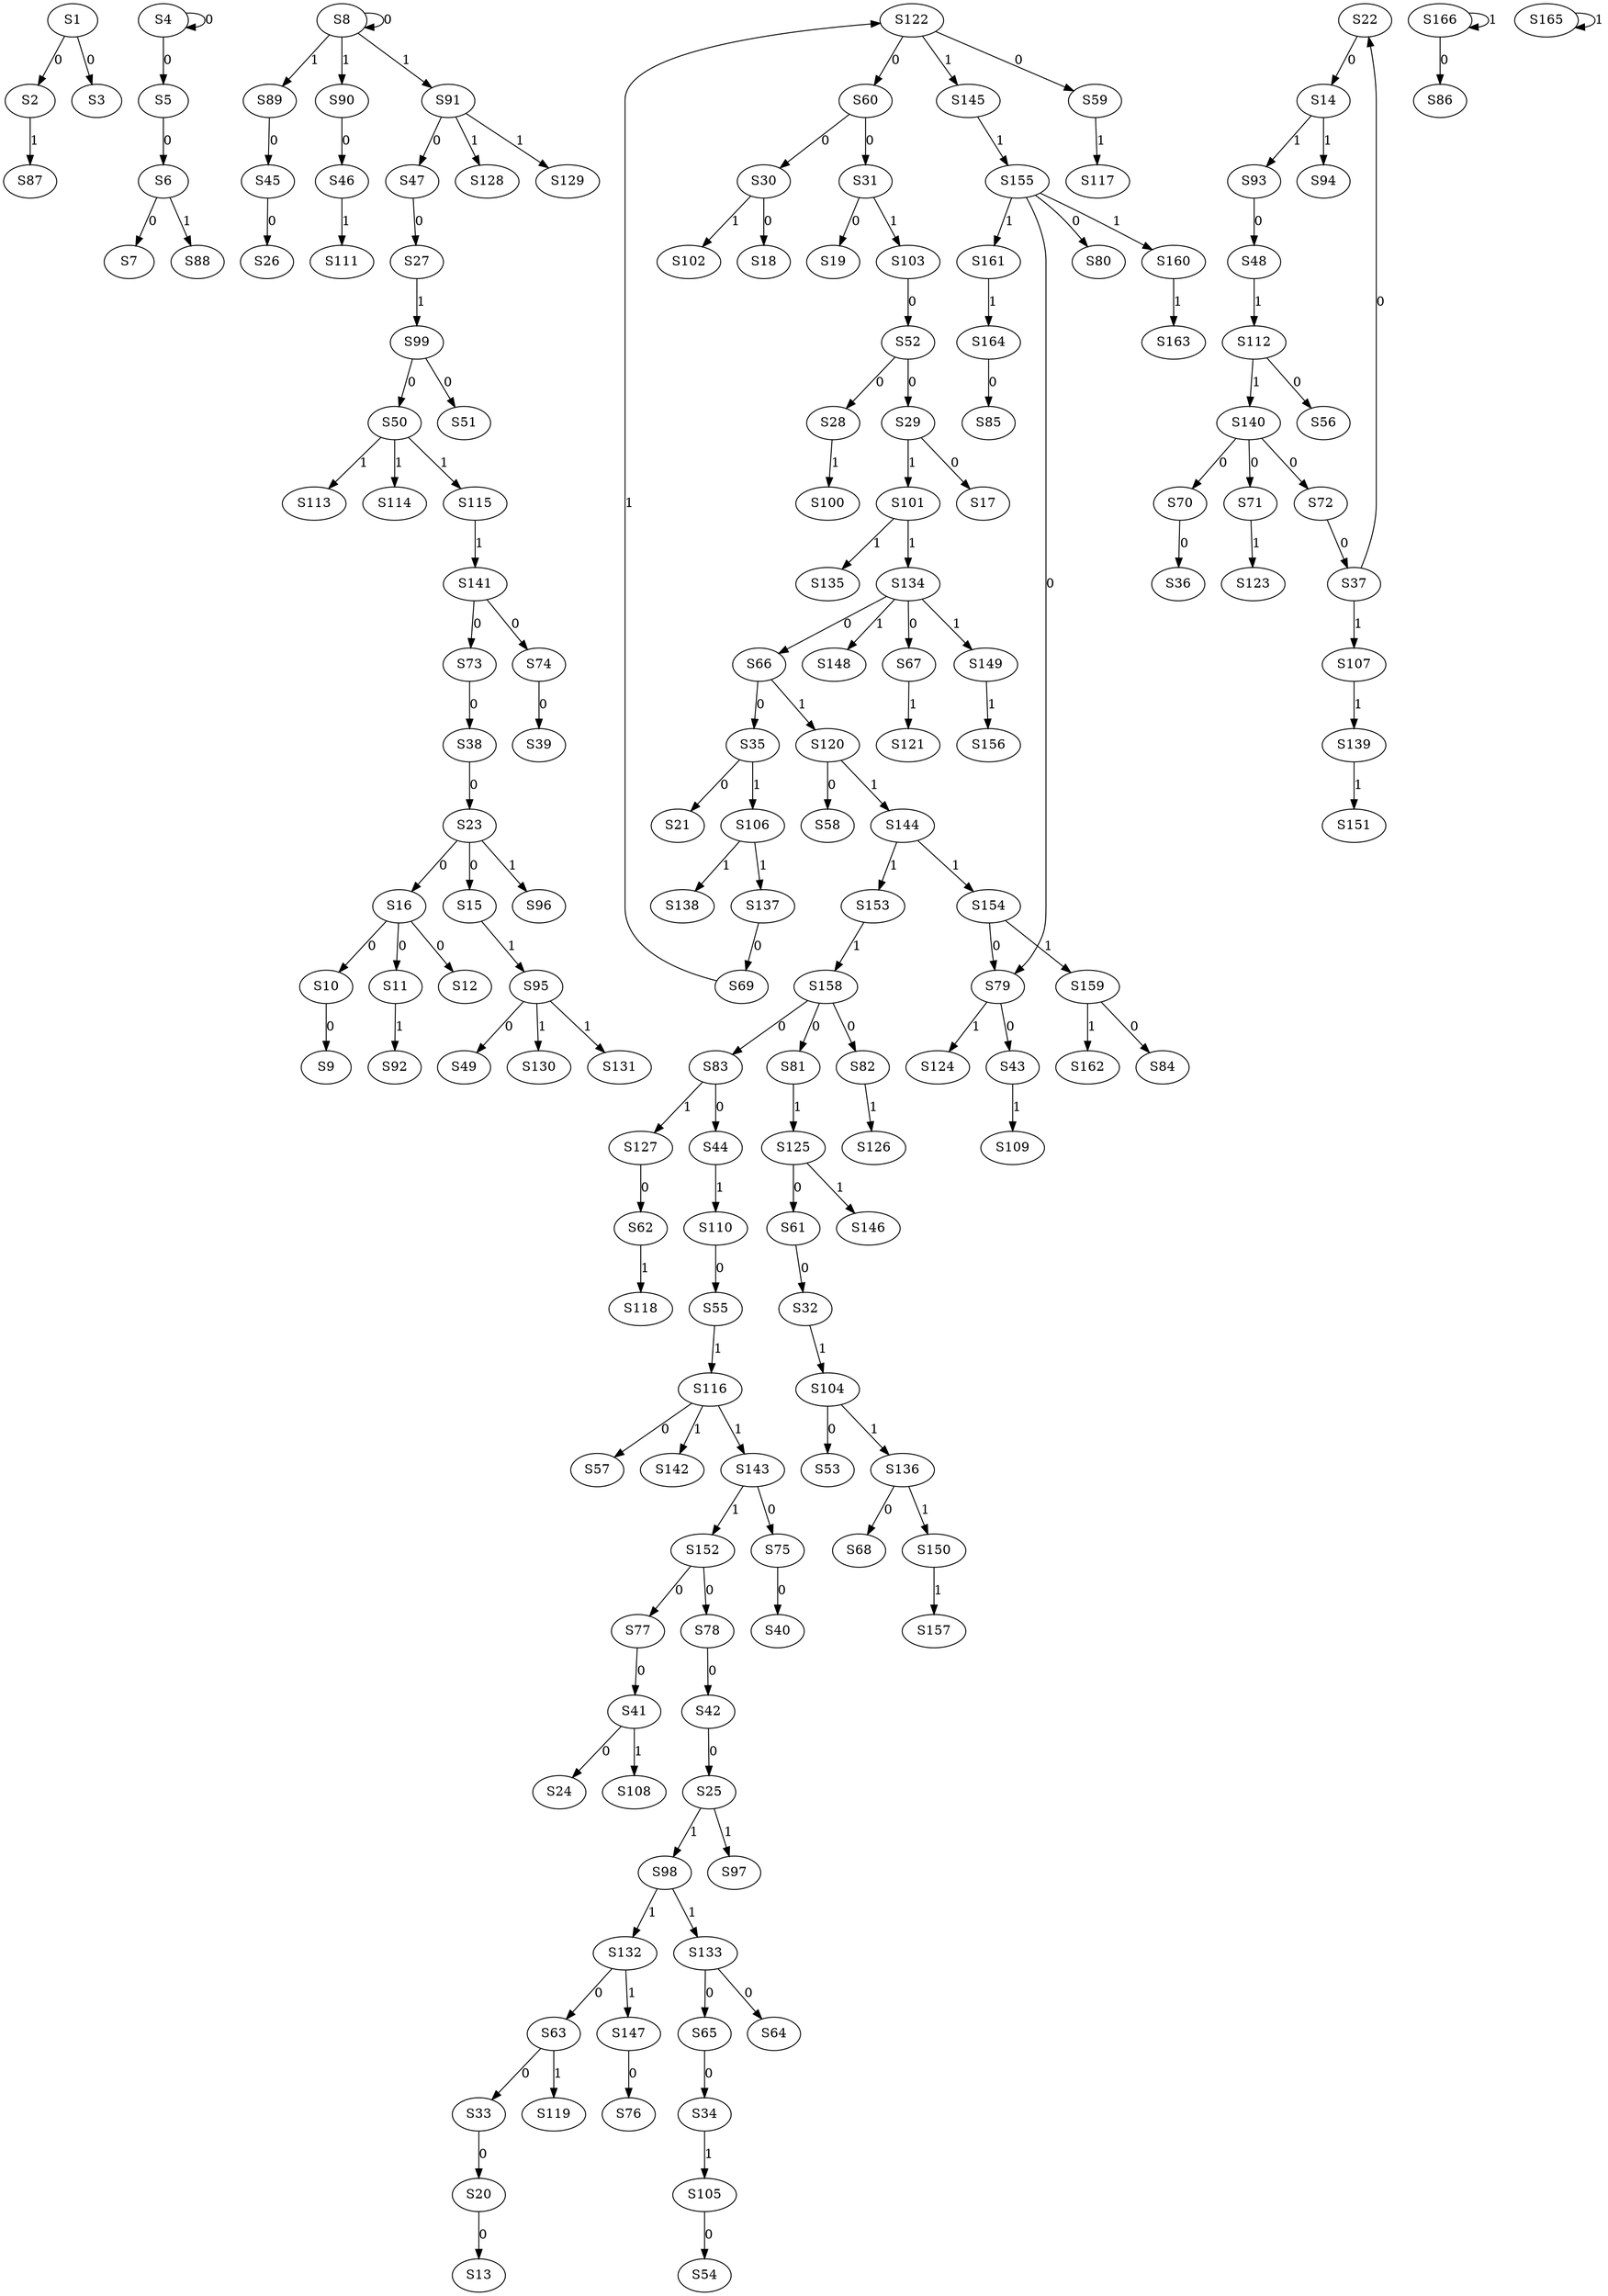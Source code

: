 strict digraph {
	S1 -> S2 [ label = 0 ];
	S1 -> S3 [ label = 0 ];
	S4 -> S4 [ label = 0 ];
	S4 -> S5 [ label = 0 ];
	S5 -> S6 [ label = 0 ];
	S6 -> S7 [ label = 0 ];
	S8 -> S8 [ label = 0 ];
	S10 -> S9 [ label = 0 ];
	S16 -> S10 [ label = 0 ];
	S16 -> S11 [ label = 0 ];
	S16 -> S12 [ label = 0 ];
	S20 -> S13 [ label = 0 ];
	S22 -> S14 [ label = 0 ];
	S23 -> S15 [ label = 0 ];
	S23 -> S16 [ label = 0 ];
	S29 -> S17 [ label = 0 ];
	S30 -> S18 [ label = 0 ];
	S31 -> S19 [ label = 0 ];
	S33 -> S20 [ label = 0 ];
	S35 -> S21 [ label = 0 ];
	S37 -> S22 [ label = 0 ];
	S38 -> S23 [ label = 0 ];
	S41 -> S24 [ label = 0 ];
	S42 -> S25 [ label = 0 ];
	S45 -> S26 [ label = 0 ];
	S47 -> S27 [ label = 0 ];
	S52 -> S28 [ label = 0 ];
	S52 -> S29 [ label = 0 ];
	S60 -> S30 [ label = 0 ];
	S60 -> S31 [ label = 0 ];
	S61 -> S32 [ label = 0 ];
	S63 -> S33 [ label = 0 ];
	S65 -> S34 [ label = 0 ];
	S66 -> S35 [ label = 0 ];
	S70 -> S36 [ label = 0 ];
	S72 -> S37 [ label = 0 ];
	S73 -> S38 [ label = 0 ];
	S74 -> S39 [ label = 0 ];
	S75 -> S40 [ label = 0 ];
	S77 -> S41 [ label = 0 ];
	S78 -> S42 [ label = 0 ];
	S79 -> S43 [ label = 0 ];
	S83 -> S44 [ label = 0 ];
	S89 -> S45 [ label = 0 ];
	S90 -> S46 [ label = 0 ];
	S91 -> S47 [ label = 0 ];
	S93 -> S48 [ label = 0 ];
	S95 -> S49 [ label = 0 ];
	S99 -> S50 [ label = 0 ];
	S99 -> S51 [ label = 0 ];
	S103 -> S52 [ label = 0 ];
	S104 -> S53 [ label = 0 ];
	S105 -> S54 [ label = 0 ];
	S110 -> S55 [ label = 0 ];
	S112 -> S56 [ label = 0 ];
	S116 -> S57 [ label = 0 ];
	S120 -> S58 [ label = 0 ];
	S122 -> S59 [ label = 0 ];
	S122 -> S60 [ label = 0 ];
	S125 -> S61 [ label = 0 ];
	S127 -> S62 [ label = 0 ];
	S132 -> S63 [ label = 0 ];
	S133 -> S64 [ label = 0 ];
	S133 -> S65 [ label = 0 ];
	S134 -> S66 [ label = 0 ];
	S134 -> S67 [ label = 0 ];
	S136 -> S68 [ label = 0 ];
	S137 -> S69 [ label = 0 ];
	S140 -> S70 [ label = 0 ];
	S140 -> S71 [ label = 0 ];
	S140 -> S72 [ label = 0 ];
	S141 -> S73 [ label = 0 ];
	S141 -> S74 [ label = 0 ];
	S143 -> S75 [ label = 0 ];
	S147 -> S76 [ label = 0 ];
	S152 -> S77 [ label = 0 ];
	S152 -> S78 [ label = 0 ];
	S154 -> S79 [ label = 0 ];
	S155 -> S80 [ label = 0 ];
	S158 -> S81 [ label = 0 ];
	S158 -> S82 [ label = 0 ];
	S158 -> S83 [ label = 0 ];
	S159 -> S84 [ label = 0 ];
	S164 -> S85 [ label = 0 ];
	S166 -> S86 [ label = 0 ];
	S2 -> S87 [ label = 1 ];
	S6 -> S88 [ label = 1 ];
	S8 -> S89 [ label = 1 ];
	S8 -> S90 [ label = 1 ];
	S8 -> S91 [ label = 1 ];
	S11 -> S92 [ label = 1 ];
	S14 -> S93 [ label = 1 ];
	S14 -> S94 [ label = 1 ];
	S15 -> S95 [ label = 1 ];
	S23 -> S96 [ label = 1 ];
	S25 -> S97 [ label = 1 ];
	S25 -> S98 [ label = 1 ];
	S27 -> S99 [ label = 1 ];
	S28 -> S100 [ label = 1 ];
	S29 -> S101 [ label = 1 ];
	S30 -> S102 [ label = 1 ];
	S31 -> S103 [ label = 1 ];
	S32 -> S104 [ label = 1 ];
	S34 -> S105 [ label = 1 ];
	S35 -> S106 [ label = 1 ];
	S37 -> S107 [ label = 1 ];
	S41 -> S108 [ label = 1 ];
	S43 -> S109 [ label = 1 ];
	S44 -> S110 [ label = 1 ];
	S46 -> S111 [ label = 1 ];
	S48 -> S112 [ label = 1 ];
	S50 -> S113 [ label = 1 ];
	S50 -> S114 [ label = 1 ];
	S50 -> S115 [ label = 1 ];
	S55 -> S116 [ label = 1 ];
	S59 -> S117 [ label = 1 ];
	S62 -> S118 [ label = 1 ];
	S63 -> S119 [ label = 1 ];
	S66 -> S120 [ label = 1 ];
	S67 -> S121 [ label = 1 ];
	S69 -> S122 [ label = 1 ];
	S71 -> S123 [ label = 1 ];
	S79 -> S124 [ label = 1 ];
	S81 -> S125 [ label = 1 ];
	S82 -> S126 [ label = 1 ];
	S83 -> S127 [ label = 1 ];
	S91 -> S128 [ label = 1 ];
	S91 -> S129 [ label = 1 ];
	S95 -> S130 [ label = 1 ];
	S95 -> S131 [ label = 1 ];
	S98 -> S132 [ label = 1 ];
	S98 -> S133 [ label = 1 ];
	S101 -> S134 [ label = 1 ];
	S101 -> S135 [ label = 1 ];
	S104 -> S136 [ label = 1 ];
	S106 -> S137 [ label = 1 ];
	S106 -> S138 [ label = 1 ];
	S107 -> S139 [ label = 1 ];
	S112 -> S140 [ label = 1 ];
	S115 -> S141 [ label = 1 ];
	S116 -> S142 [ label = 1 ];
	S116 -> S143 [ label = 1 ];
	S120 -> S144 [ label = 1 ];
	S122 -> S145 [ label = 1 ];
	S125 -> S146 [ label = 1 ];
	S132 -> S147 [ label = 1 ];
	S134 -> S148 [ label = 1 ];
	S134 -> S149 [ label = 1 ];
	S136 -> S150 [ label = 1 ];
	S139 -> S151 [ label = 1 ];
	S143 -> S152 [ label = 1 ];
	S144 -> S153 [ label = 1 ];
	S144 -> S154 [ label = 1 ];
	S145 -> S155 [ label = 1 ];
	S149 -> S156 [ label = 1 ];
	S150 -> S157 [ label = 1 ];
	S153 -> S158 [ label = 1 ];
	S154 -> S159 [ label = 1 ];
	S155 -> S160 [ label = 1 ];
	S155 -> S161 [ label = 1 ];
	S159 -> S162 [ label = 1 ];
	S160 -> S163 [ label = 1 ];
	S161 -> S164 [ label = 1 ];
	S165 -> S165 [ label = 1 ];
	S166 -> S166 [ label = 1 ];
	S155 -> S79 [ label = 0 ];
}